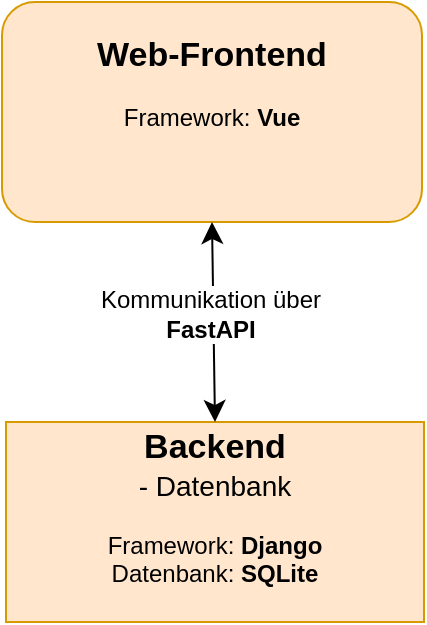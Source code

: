 <mxfile version="27.1.6">
  <diagram name="Seite-1" id="U9_4_9KBdN-sHXMOZNtu">
    <mxGraphModel dx="530" dy="1005" grid="1" gridSize="10" guides="1" tooltips="1" connect="1" arrows="1" fold="1" page="1" pageScale="1" pageWidth="827" pageHeight="1169" math="0" shadow="0">
      <root>
        <mxCell id="0" />
        <mxCell id="1" parent="0" />
        <mxCell id="gq_gBnLXF5JIvPRgBTMn-1" value="&lt;div&gt;&lt;b&gt;&lt;font style=&quot;font-size: 17px;&quot;&gt;Backend&lt;/font&gt;&lt;/b&gt;&lt;/div&gt;&lt;div&gt;&lt;font style=&quot;font-size: 14px;&quot;&gt;- Datenbank&lt;/font&gt;&lt;/div&gt;&lt;div&gt;&lt;b&gt;&lt;br&gt;&lt;/b&gt;&lt;/div&gt;&lt;div&gt;Framework: &lt;b&gt;Django&lt;/b&gt;&lt;/div&gt;&lt;div&gt;Datenbank:&amp;nbsp;&lt;b&gt;SQLite&lt;/b&gt;&lt;/div&gt;&lt;div&gt;&lt;br&gt;&lt;/div&gt;" style="rounded=0;whiteSpace=wrap;html=1;fillColor=#ffe6cc;strokeColor=#d79b00;gradientColor=none;" vertex="1" parent="1">
          <mxGeometry x="182" y="400" width="209" height="100" as="geometry" />
        </mxCell>
        <mxCell id="gq_gBnLXF5JIvPRgBTMn-2" value="&lt;div&gt;&lt;b&gt;&lt;font style=&quot;font-size: 17px;&quot;&gt;Web-Frontend&lt;/font&gt;&lt;/b&gt;&lt;/div&gt;&lt;div&gt;&lt;b&gt;&lt;br&gt;&lt;/b&gt;&lt;/div&gt;&lt;div&gt;Framework: &lt;b&gt;Vue&lt;/b&gt;&lt;/div&gt;&lt;div&gt;&lt;br&gt;&lt;br&gt;&lt;/div&gt;" style="rounded=1;whiteSpace=wrap;html=1;fillColor=#ffe6cc;strokeColor=#d79b00;" vertex="1" parent="1">
          <mxGeometry x="180" y="190" width="210" height="110" as="geometry" />
        </mxCell>
        <mxCell id="gq_gBnLXF5JIvPRgBTMn-3" value="" style="endArrow=classic;startArrow=classic;html=1;rounded=0;fontSize=12;startSize=8;endSize=8;curved=1;entryX=0.5;entryY=1;entryDx=0;entryDy=0;exitX=0.5;exitY=0;exitDx=0;exitDy=0;" edge="1" parent="1" source="gq_gBnLXF5JIvPRgBTMn-1" target="gq_gBnLXF5JIvPRgBTMn-2">
          <mxGeometry width="50" height="50" relative="1" as="geometry">
            <mxPoint x="230" y="550" as="sourcePoint" />
            <mxPoint x="280" y="500" as="targetPoint" />
          </mxGeometry>
        </mxCell>
        <mxCell id="gq_gBnLXF5JIvPRgBTMn-4" value="&lt;div&gt;Kommunikation über&lt;/div&gt;&lt;div&gt;&lt;b&gt;FastAPI&lt;/b&gt;&lt;/div&gt;" style="edgeLabel;html=1;align=center;verticalAlign=middle;resizable=0;points=[];fontSize=12;" vertex="1" connectable="0" parent="gq_gBnLXF5JIvPRgBTMn-3">
          <mxGeometry x="0.08" y="2" relative="1" as="geometry">
            <mxPoint as="offset" />
          </mxGeometry>
        </mxCell>
      </root>
    </mxGraphModel>
  </diagram>
</mxfile>
